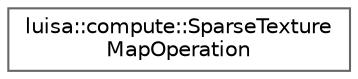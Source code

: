 digraph "类继承关系图"
{
 // LATEX_PDF_SIZE
  bgcolor="transparent";
  edge [fontname=Helvetica,fontsize=10,labelfontname=Helvetica,labelfontsize=10];
  node [fontname=Helvetica,fontsize=10,shape=box,height=0.2,width=0.4];
  rankdir="LR";
  Node0 [id="Node000000",label="luisa::compute::SparseTexture\lMapOperation",height=0.2,width=0.4,color="grey40", fillcolor="white", style="filled",URL="$structluisa_1_1compute_1_1_sparse_texture_map_operation.html",tooltip=" "];
}
